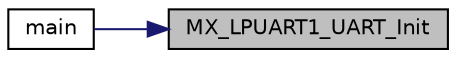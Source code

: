 digraph "MX_LPUART1_UART_Init"
{
 // LATEX_PDF_SIZE
  edge [fontname="Helvetica",fontsize="10",labelfontname="Helvetica",labelfontsize="10"];
  node [fontname="Helvetica",fontsize="10",shape=record];
  rankdir="RL";
  Node1 [label="MX_LPUART1_UART_Init",height=0.2,width=0.4,color="black", fillcolor="grey75", style="filled", fontcolor="black",tooltip="LPUART1 Initialization Function."];
  Node1 -> Node2 [dir="back",color="midnightblue",fontsize="10",style="solid",fontname="Helvetica"];
  Node2 [label="main",height=0.2,width=0.4,color="black", fillcolor="white", style="filled",URL="$main_8cpp.html#a840291bc02cba5474a4cb46a9b9566fe",tooltip="The application entry point."];
}
